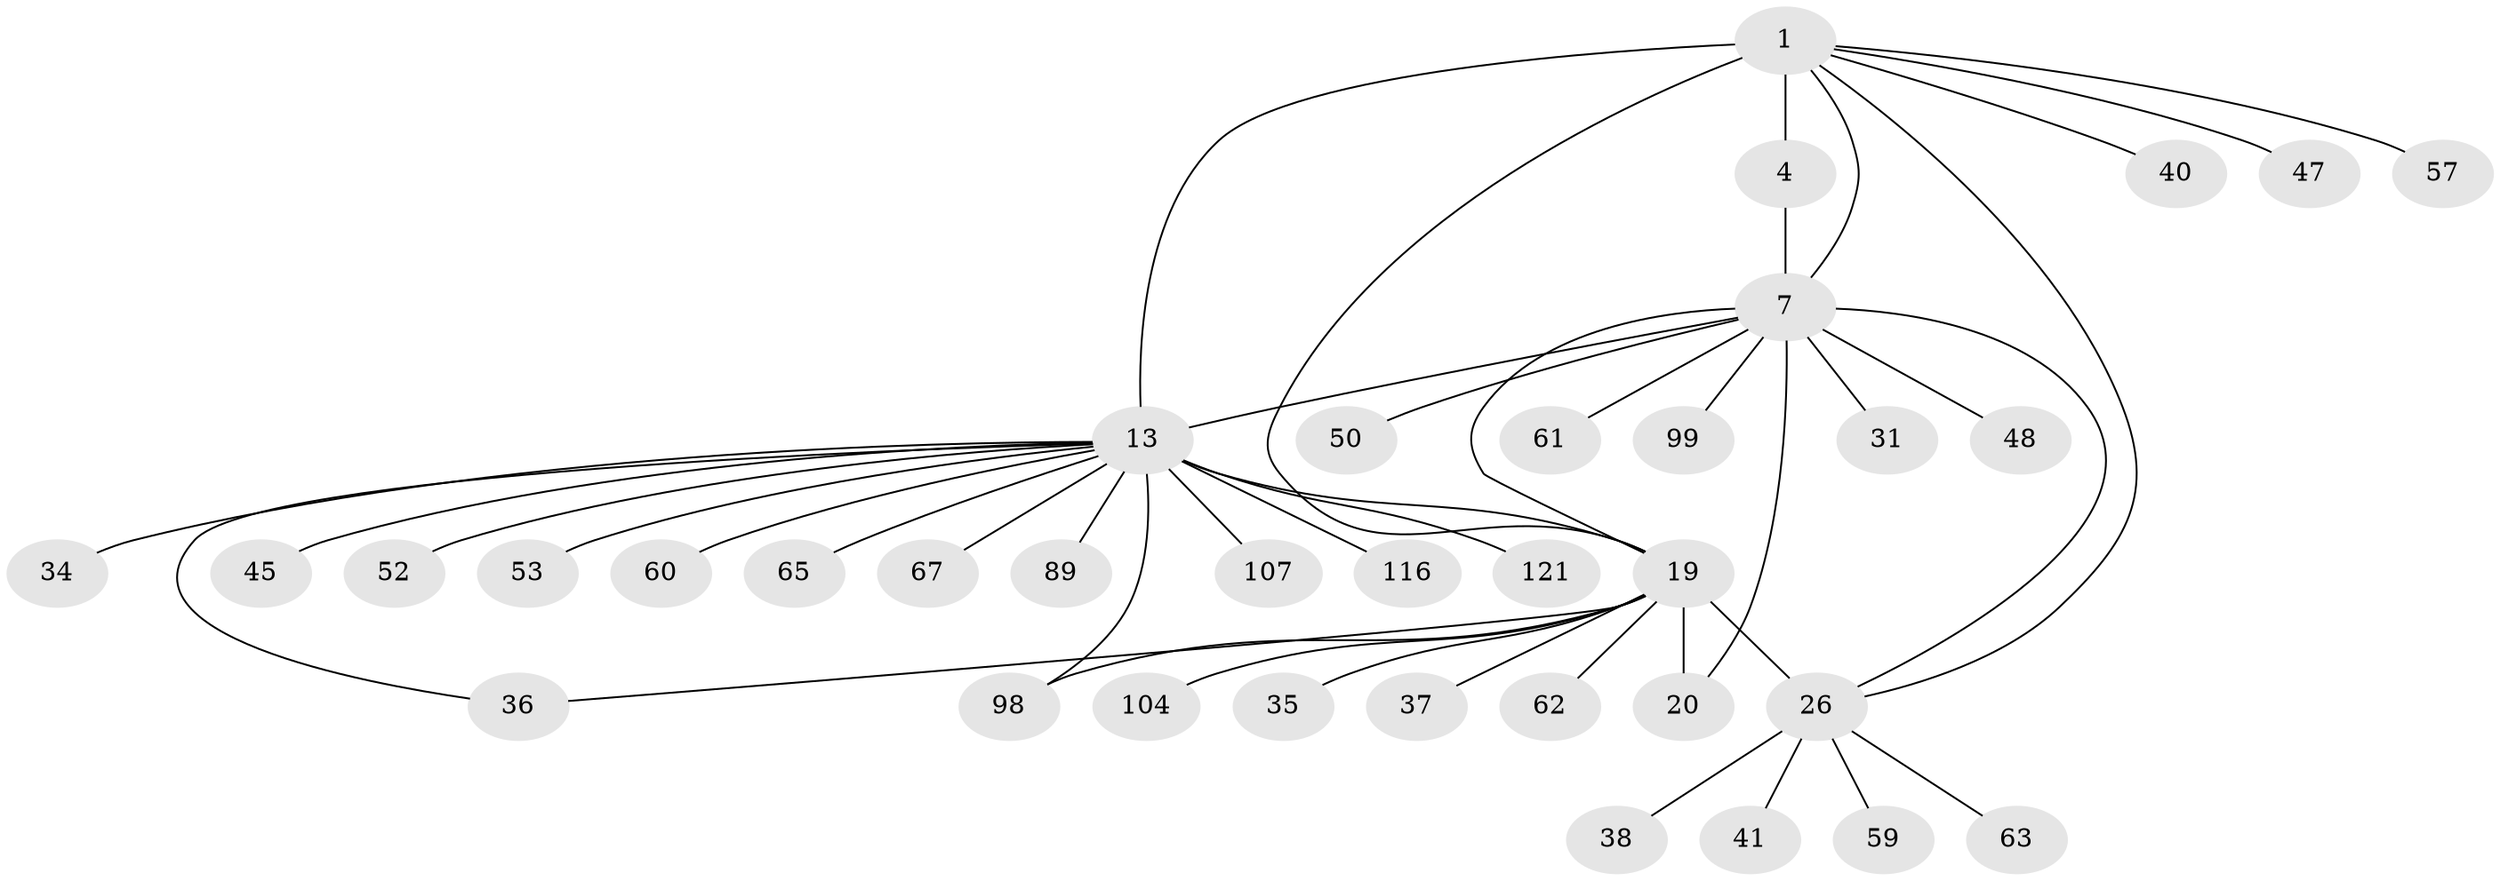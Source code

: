 // original degree distribution, {8: 0.056910569105691054, 10: 0.016260162601626018, 9: 0.024390243902439025, 7: 0.04065040650406504, 6: 0.04065040650406504, 12: 0.016260162601626018, 11: 0.008130081300813009, 17: 0.008130081300813009, 5: 0.016260162601626018, 15: 0.008130081300813009, 13: 0.008130081300813009, 1: 0.6016260162601627, 2: 0.13821138211382114, 4: 0.016260162601626018}
// Generated by graph-tools (version 1.1) at 2025/19/03/04/25 18:19:52]
// undirected, 36 vertices, 44 edges
graph export_dot {
graph [start="1"]
  node [color=gray90,style=filled];
  1 [super="+2+3+96+54+5"];
  4 [super="+6+69"];
  7 [super="+92+119+68+9+8+55"];
  13 [super="+113+16+14+17"];
  19 [super="+123+120+70+46+23+21+32+49"];
  20 [super="+90+95+22"];
  26 [super="+30+28"];
  31;
  34;
  35;
  36;
  37 [super="+66"];
  38 [super="+108"];
  40 [super="+94"];
  41;
  45;
  47;
  48;
  50;
  52;
  53;
  57;
  59;
  60;
  61;
  62;
  63;
  65;
  67;
  89;
  98;
  99;
  104;
  107;
  116;
  121;
  1 -- 4 [weight=8];
  1 -- 40;
  1 -- 47;
  1 -- 57;
  1 -- 7;
  1 -- 19 [weight=2];
  1 -- 13;
  1 -- 26;
  4 -- 7;
  7 -- 20 [weight=2];
  7 -- 99;
  7 -- 48;
  7 -- 50;
  7 -- 61;
  7 -- 31;
  7 -- 19;
  7 -- 13;
  7 -- 26;
  13 -- 98;
  13 -- 19 [weight=4];
  13 -- 52;
  13 -- 89;
  13 -- 65;
  13 -- 67;
  13 -- 34;
  13 -- 36;
  13 -- 107;
  13 -- 45;
  13 -- 116;
  13 -- 53;
  13 -- 121;
  13 -- 60;
  19 -- 20 [weight=8];
  19 -- 35;
  19 -- 98;
  19 -- 36;
  19 -- 37;
  19 -- 104;
  19 -- 26 [weight=10];
  19 -- 62;
  26 -- 38;
  26 -- 41;
  26 -- 59;
  26 -- 63;
}
